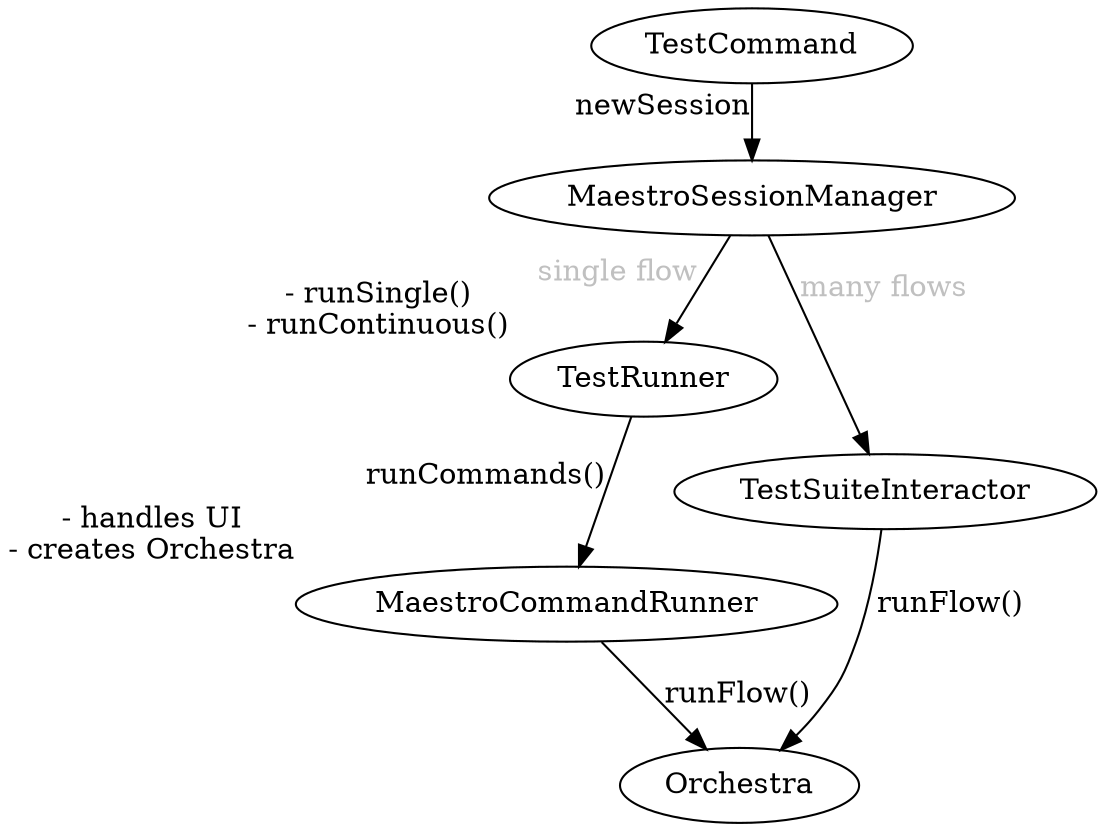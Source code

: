 digraph {
    TestCommand;
    
    TestCommand -> MaestroSessionManager [xlabel = "newSession";];
    
    MaestroSessionManager -> TestRunner [xlabel = "single flow"; fontcolor = grey;];
    TestRunner -> MaestroCommandRunner [xlabel = "runCommands()";];
    MaestroCommandRunner -> Orchestra [label = "runFlow()";];
    
    TestRunner [xlabel = "- runSingle()\n- runContinuous()";];
    MaestroCommandRunner [xlabel = "- handles UI\n- creates Orchestra";];
    
    MaestroSessionManager -> TestSuiteInteractor [label = "many flows"; fontcolor = grey;];
    TestSuiteInteractor -> Orchestra [label = "runFlow()"; tooltip = "This edge connects node A to node B";];
}
